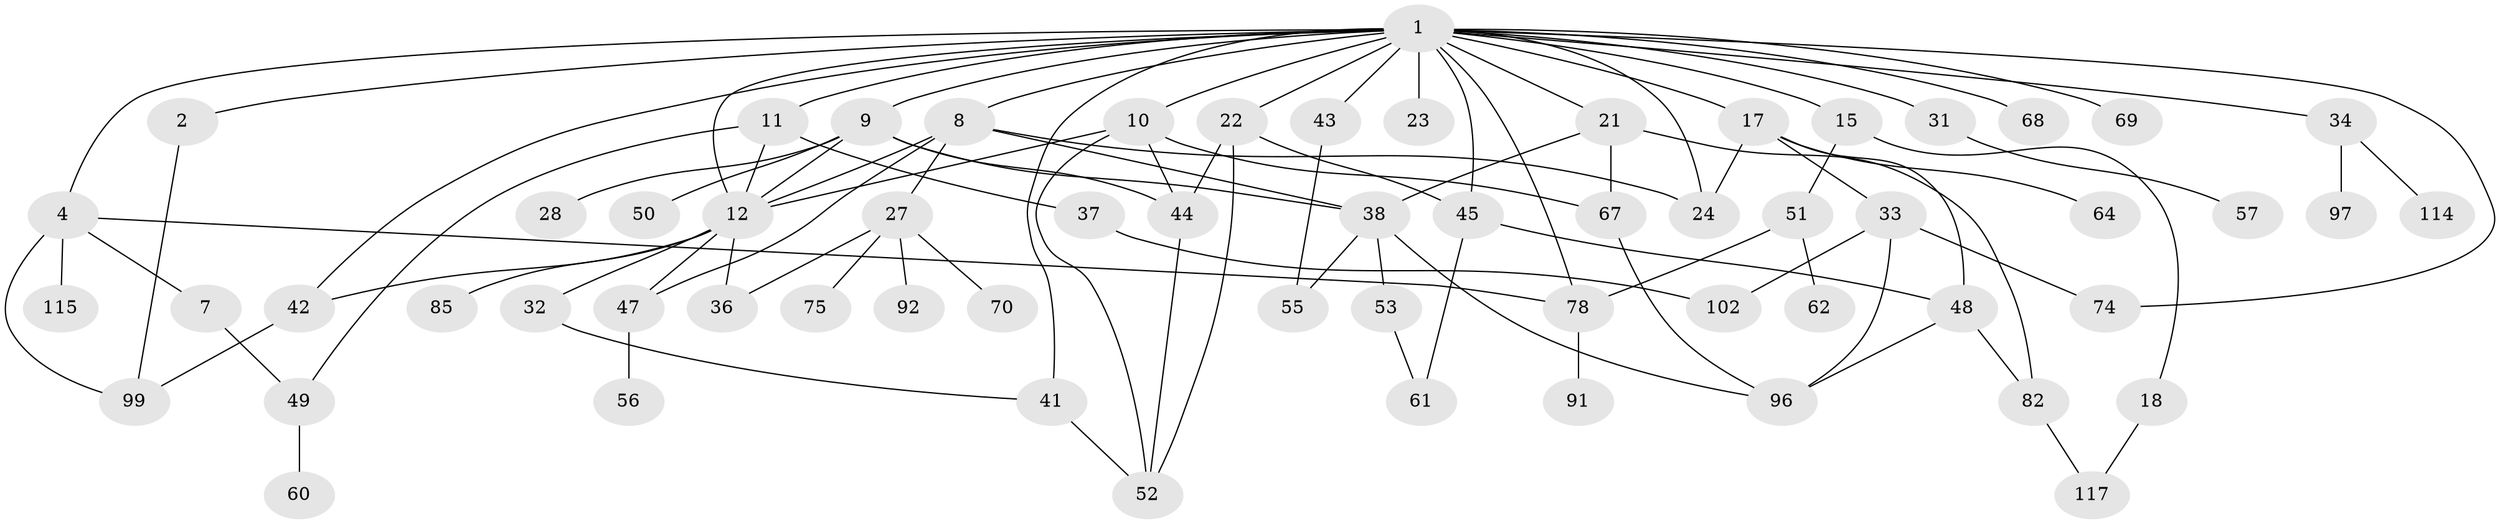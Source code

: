 // original degree distribution, {5: 0.06451612903225806, 3: 0.1693548387096774, 9: 0.008064516129032258, 7: 0.016129032258064516, 4: 0.12096774193548387, 2: 0.3548387096774194, 8: 0.008064516129032258, 6: 0.016129032258064516, 1: 0.24193548387096775}
// Generated by graph-tools (version 1.1) at 2025/13/03/09/25 04:13:19]
// undirected, 62 vertices, 95 edges
graph export_dot {
graph [start="1"]
  node [color=gray90,style=filled];
  1 [super="+3"];
  2 [super="+54+63"];
  4 [super="+86"];
  7;
  8 [super="+118"];
  9 [super="+25"];
  10;
  11 [super="+124+40"];
  12 [super="+13+30"];
  15;
  17 [super="+26"];
  18 [super="+93"];
  21;
  22 [super="+77+35"];
  23;
  24 [super="+101+111"];
  27;
  28;
  31;
  32 [super="+66"];
  33 [super="+112"];
  34;
  36 [super="+98+106"];
  37;
  38 [super="+95+79"];
  41;
  42;
  43 [super="+58+113"];
  44 [super="+46"];
  45 [super="+73+110"];
  47;
  48 [super="+72"];
  49;
  50;
  51;
  52 [super="+122+76"];
  53 [super="+71"];
  55 [super="+89"];
  56;
  57;
  60;
  61 [super="+119"];
  62;
  64;
  67 [super="+103"];
  68;
  69;
  70;
  74;
  75 [super="+107"];
  78 [super="+94+87"];
  82 [super="+90+104+109"];
  85;
  91;
  92;
  96;
  97;
  99;
  102;
  114;
  115;
  117;
  1 -- 2;
  1 -- 10;
  1 -- 69;
  1 -- 4;
  1 -- 68;
  1 -- 8;
  1 -- 9 [weight=2];
  1 -- 74;
  1 -- 11;
  1 -- 12;
  1 -- 15 [weight=2];
  1 -- 17;
  1 -- 21;
  1 -- 22;
  1 -- 23;
  1 -- 24;
  1 -- 31;
  1 -- 34;
  1 -- 41;
  1 -- 42;
  1 -- 43;
  1 -- 45;
  1 -- 78;
  2 -- 99;
  4 -- 7;
  4 -- 115;
  4 -- 78 [weight=2];
  4 -- 99;
  7 -- 49;
  8 -- 24;
  8 -- 27;
  8 -- 12;
  8 -- 38;
  8 -- 47;
  9 -- 12;
  9 -- 50;
  9 -- 38;
  9 -- 28;
  9 -- 44;
  10 -- 12;
  10 -- 44;
  10 -- 52;
  10 -- 67;
  11 -- 37;
  11 -- 49;
  11 -- 12;
  12 -- 85;
  12 -- 42;
  12 -- 32;
  12 -- 36;
  12 -- 47;
  15 -- 18;
  15 -- 51;
  17 -- 33;
  17 -- 48 [weight=2];
  17 -- 24;
  17 -- 64;
  18 -- 117;
  21 -- 82;
  21 -- 67;
  21 -- 38;
  22 -- 45;
  22 -- 52;
  22 -- 44;
  27 -- 70;
  27 -- 75;
  27 -- 92;
  27 -- 36;
  31 -- 57;
  32 -- 41;
  33 -- 96;
  33 -- 102;
  33 -- 74;
  34 -- 97;
  34 -- 114;
  37 -- 102;
  38 -- 53;
  38 -- 96;
  38 -- 55;
  41 -- 52;
  42 -- 99;
  43 -- 55;
  44 -- 52;
  45 -- 61;
  45 -- 48;
  47 -- 56;
  48 -- 96;
  48 -- 82;
  49 -- 60;
  51 -- 62;
  51 -- 78;
  53 -- 61;
  67 -- 96;
  78 -- 91;
  82 -- 117;
}
